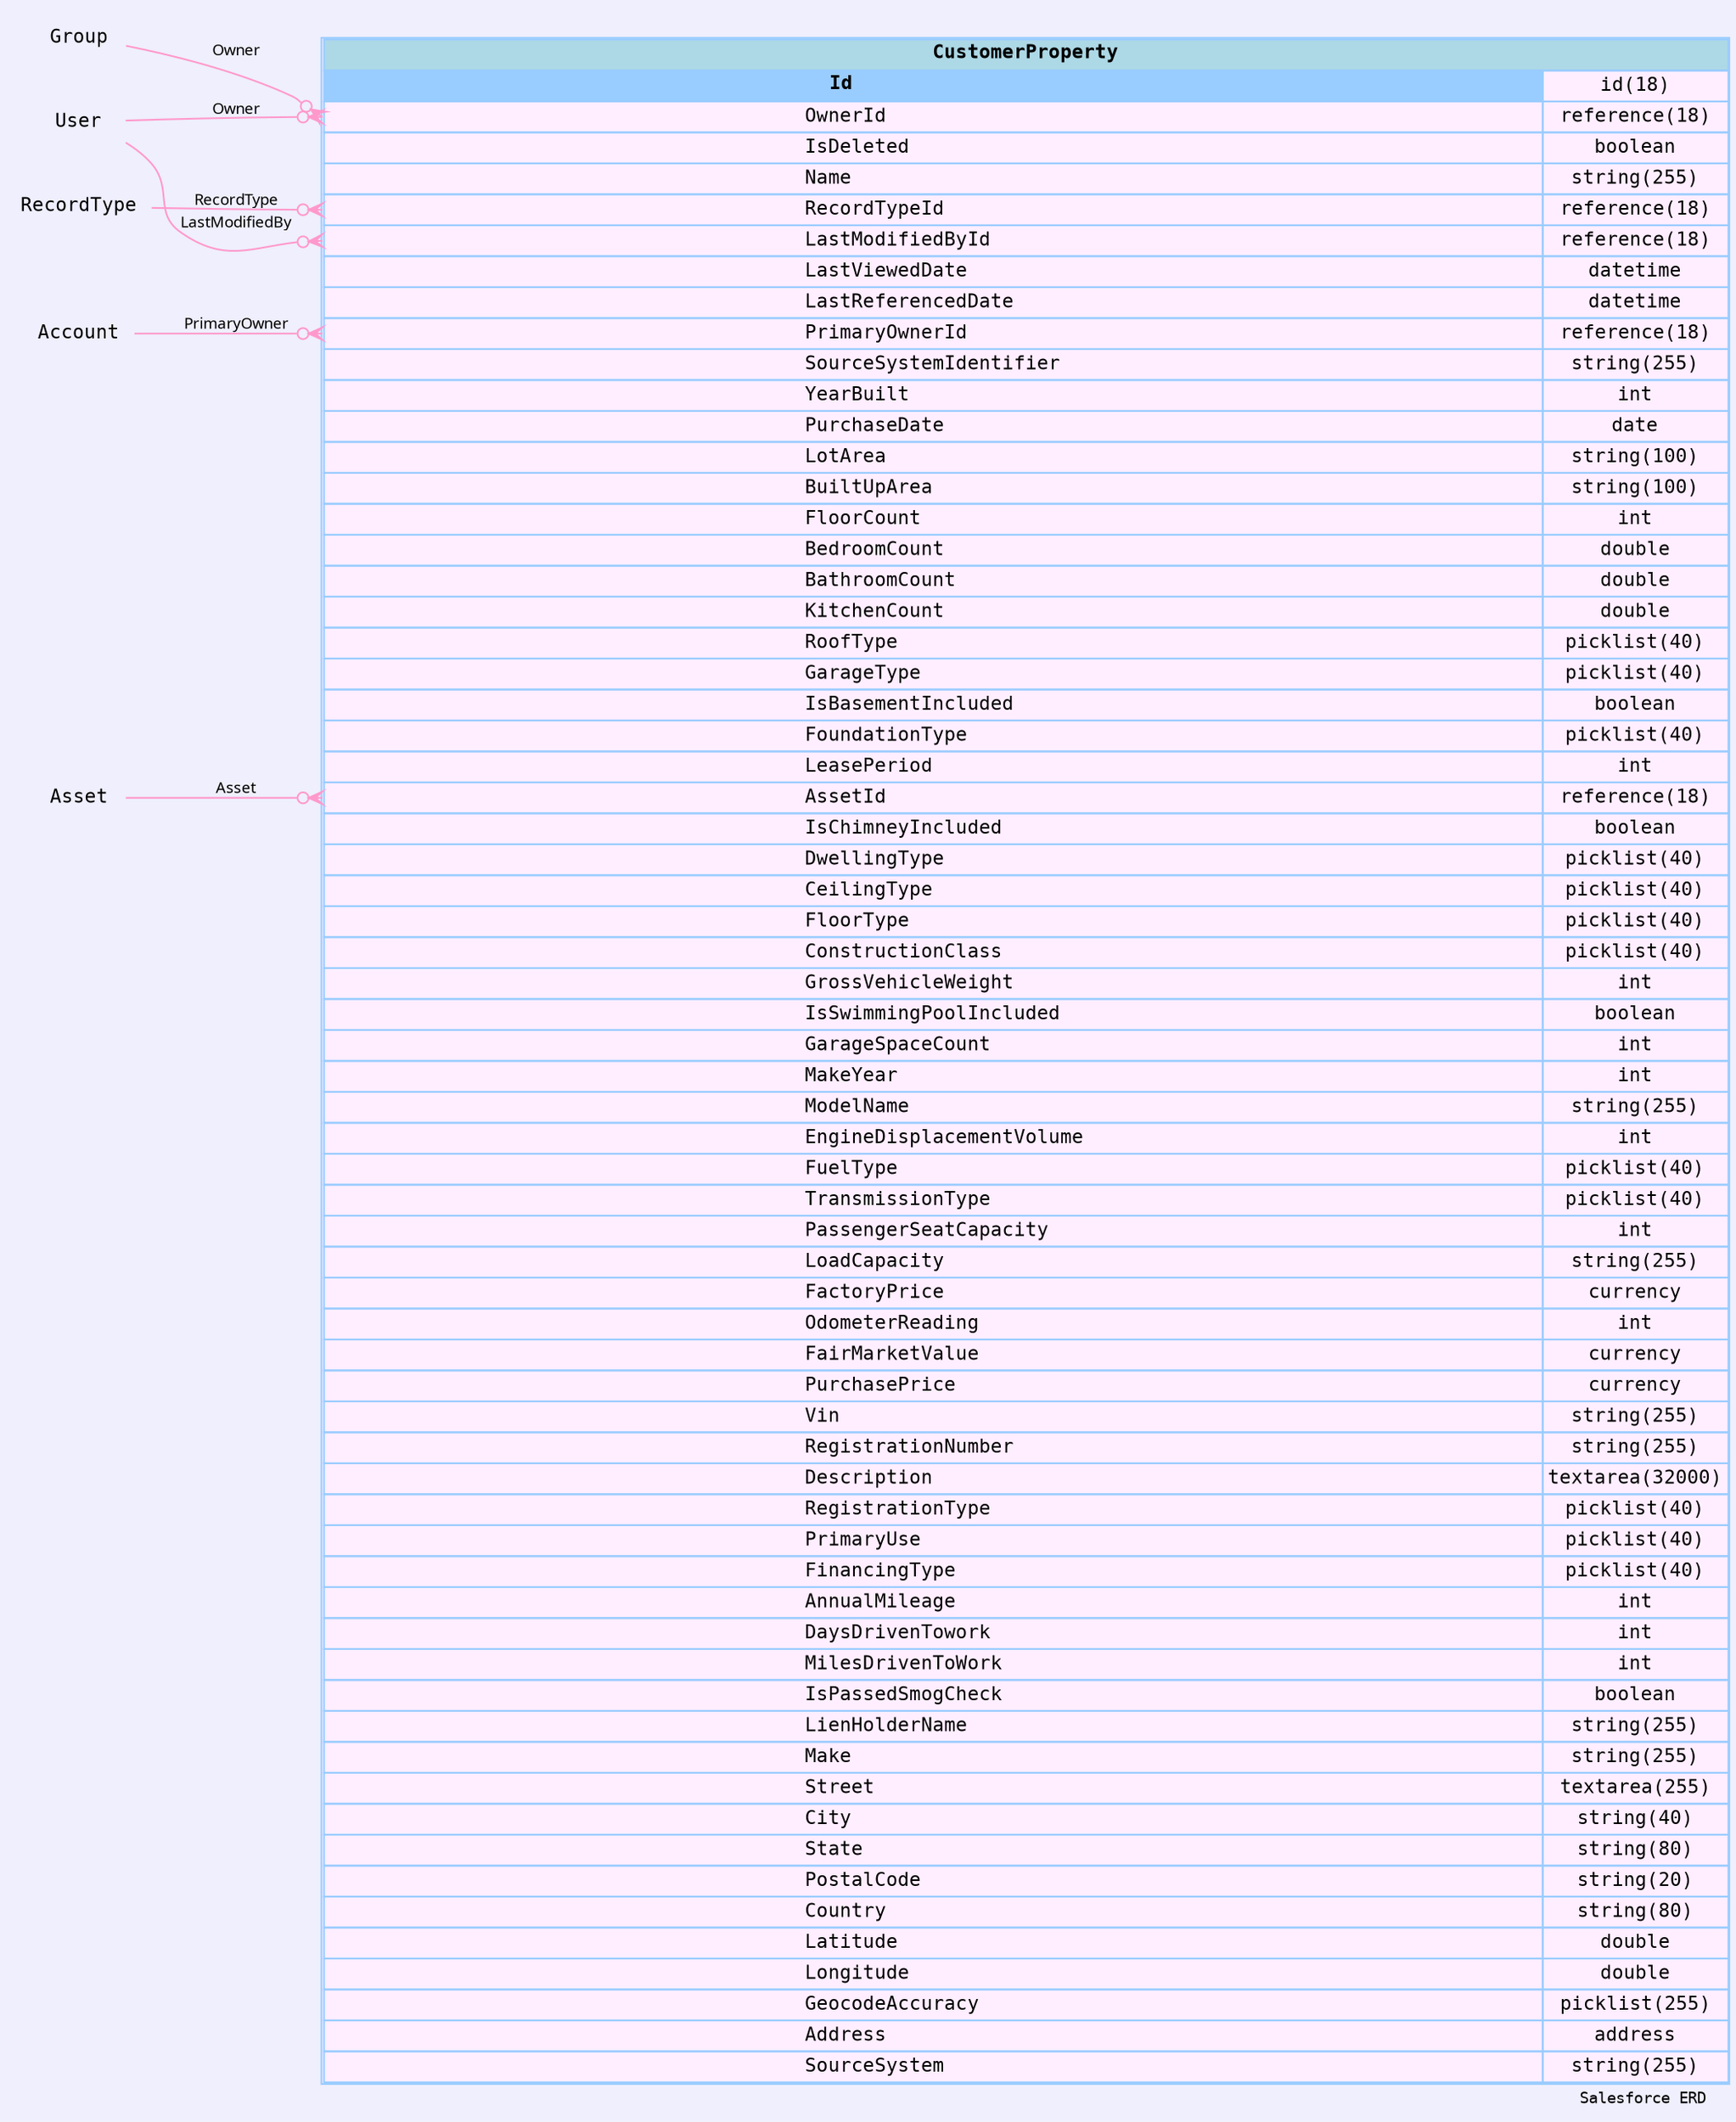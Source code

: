 
        digraph "Salesforce+ ERD" {  
            graph [  
              rankdir="RL"  
              bgcolor="#efeffd"  
              label="Salesforce ERD "  
              labeljust="r"  
              nodesep="0.18"  
              ranksep="0.46"        
              fontname="Courier"  
              fontsize="9"  
            ];  
            node [  
              fontname="Courier"  
              fontsize="11"  
              shape="plaintext"  
              color="#99ccff"  
            ];  
            edge [ arrowsize="0.8"   ];
        
            CustomerProperty [shape=none, margin=0, label=<
                <table border="1" cellborder="1" cellspacing="0" bgcolor="#ffeeff" >   
                  <tr><td colspan="3" bgcolor="lightblue"><b>CustomerProperty</b></td></tr>
             <tr>
                                        <td  bgcolor="#99ccff" port="Id" align="left">
                                           <b>Id</b>
                                        </td><td>id(18)</td></tr> <tr>
                                         <td port="OwnerId" align="left">
                                         OwnerId
                                       </td><td>reference(18)</td></tr> <tr>
                                         <td port="IsDeleted" align="left">
                                         IsDeleted
                                       </td><td>boolean</td></tr> <tr>
                                         <td port="Name" align="left">
                                         Name
                                       </td><td>string(255)</td></tr> <tr>
                                         <td port="RecordTypeId" align="left">
                                         RecordTypeId
                                       </td><td>reference(18)</td></tr> <tr>
                                         <td port="LastModifiedById" align="left">
                                         LastModifiedById
                                       </td><td>reference(18)</td></tr> <tr>
                                         <td port="LastViewedDate" align="left">
                                         LastViewedDate
                                       </td><td>datetime</td></tr> <tr>
                                         <td port="LastReferencedDate" align="left">
                                         LastReferencedDate
                                       </td><td>datetime</td></tr> <tr>
                                         <td port="PrimaryOwnerId" align="left">
                                         PrimaryOwnerId
                                       </td><td>reference(18)</td></tr> <tr>
                                         <td port="SourceSystemIdentifier" align="left">
                                         SourceSystemIdentifier
                                       </td><td>string(255)</td></tr> <tr>
                                         <td port="YearBuilt" align="left">
                                         YearBuilt
                                       </td><td>int</td></tr> <tr>
                                         <td port="PurchaseDate" align="left">
                                         PurchaseDate
                                       </td><td>date</td></tr> <tr>
                                         <td port="LotArea" align="left">
                                         LotArea
                                       </td><td>string(100)</td></tr> <tr>
                                         <td port="BuiltUpArea" align="left">
                                         BuiltUpArea
                                       </td><td>string(100)</td></tr> <tr>
                                         <td port="FloorCount" align="left">
                                         FloorCount
                                       </td><td>int</td></tr> <tr>
                                         <td port="BedroomCount" align="left">
                                         BedroomCount
                                       </td><td>double</td></tr> <tr>
                                         <td port="BathroomCount" align="left">
                                         BathroomCount
                                       </td><td>double</td></tr> <tr>
                                         <td port="KitchenCount" align="left">
                                         KitchenCount
                                       </td><td>double</td></tr> <tr>
                                         <td port="RoofType" align="left">
                                         RoofType
                                       </td><td>picklist(40)</td></tr> <tr>
                                         <td port="GarageType" align="left">
                                         GarageType
                                       </td><td>picklist(40)</td></tr> <tr>
                                         <td port="IsBasementIncluded" align="left">
                                         IsBasementIncluded
                                       </td><td>boolean</td></tr> <tr>
                                         <td port="FoundationType" align="left">
                                         FoundationType
                                       </td><td>picklist(40)</td></tr> <tr>
                                         <td port="LeasePeriod" align="left">
                                         LeasePeriod
                                       </td><td>int</td></tr> <tr>
                                         <td port="AssetId" align="left">
                                         AssetId
                                       </td><td>reference(18)</td></tr> <tr>
                                         <td port="IsChimneyIncluded" align="left">
                                         IsChimneyIncluded
                                       </td><td>boolean</td></tr> <tr>
                                         <td port="DwellingType" align="left">
                                         DwellingType
                                       </td><td>picklist(40)</td></tr> <tr>
                                         <td port="CeilingType" align="left">
                                         CeilingType
                                       </td><td>picklist(40)</td></tr> <tr>
                                         <td port="FloorType" align="left">
                                         FloorType
                                       </td><td>picklist(40)</td></tr> <tr>
                                         <td port="ConstructionClass" align="left">
                                         ConstructionClass
                                       </td><td>picklist(40)</td></tr> <tr>
                                         <td port="GrossVehicleWeight" align="left">
                                         GrossVehicleWeight
                                       </td><td>int</td></tr> <tr>
                                         <td port="IsSwimmingPoolIncluded" align="left">
                                         IsSwimmingPoolIncluded
                                       </td><td>boolean</td></tr> <tr>
                                         <td port="GarageSpaceCount" align="left">
                                         GarageSpaceCount
                                       </td><td>int</td></tr> <tr>
                                         <td port="MakeYear" align="left">
                                         MakeYear
                                       </td><td>int</td></tr> <tr>
                                         <td port="ModelName" align="left">
                                         ModelName
                                       </td><td>string(255)</td></tr> <tr>
                                         <td port="EngineDisplacementVolume" align="left">
                                         EngineDisplacementVolume
                                       </td><td>int</td></tr> <tr>
                                         <td port="FuelType" align="left">
                                         FuelType
                                       </td><td>picklist(40)</td></tr> <tr>
                                         <td port="TransmissionType" align="left">
                                         TransmissionType
                                       </td><td>picklist(40)</td></tr> <tr>
                                         <td port="PassengerSeatCapacity" align="left">
                                         PassengerSeatCapacity
                                       </td><td>int</td></tr> <tr>
                                         <td port="LoadCapacity" align="left">
                                         LoadCapacity
                                       </td><td>string(255)</td></tr> <tr>
                                         <td port="FactoryPrice" align="left">
                                         FactoryPrice
                                       </td><td>currency</td></tr> <tr>
                                         <td port="OdometerReading" align="left">
                                         OdometerReading
                                       </td><td>int</td></tr> <tr>
                                         <td port="FairMarketValue" align="left">
                                         FairMarketValue
                                       </td><td>currency</td></tr> <tr>
                                         <td port="PurchasePrice" align="left">
                                         PurchasePrice
                                       </td><td>currency</td></tr> <tr>
                                         <td port="Vin" align="left">
                                         Vin
                                       </td><td>string(255)</td></tr> <tr>
                                         <td port="RegistrationNumber" align="left">
                                         RegistrationNumber
                                       </td><td>string(255)</td></tr> <tr>
                                         <td port="Description" align="left">
                                         Description
                                       </td><td>textarea(32000)</td></tr> <tr>
                                         <td port="RegistrationType" align="left">
                                         RegistrationType
                                       </td><td>picklist(40)</td></tr> <tr>
                                         <td port="PrimaryUse" align="left">
                                         PrimaryUse
                                       </td><td>picklist(40)</td></tr> <tr>
                                         <td port="FinancingType" align="left">
                                         FinancingType
                                       </td><td>picklist(40)</td></tr> <tr>
                                         <td port="AnnualMileage" align="left">
                                         AnnualMileage
                                       </td><td>int</td></tr> <tr>
                                         <td port="DaysDrivenTowork" align="left">
                                         DaysDrivenTowork
                                       </td><td>int</td></tr> <tr>
                                         <td port="MilesDrivenToWork" align="left">
                                         MilesDrivenToWork
                                       </td><td>int</td></tr> <tr>
                                         <td port="IsPassedSmogCheck" align="left">
                                         IsPassedSmogCheck
                                       </td><td>boolean</td></tr> <tr>
                                         <td port="LienHolderName" align="left">
                                         LienHolderName
                                       </td><td>string(255)</td></tr> <tr>
                                         <td port="Make" align="left">
                                         Make
                                       </td><td>string(255)</td></tr> <tr>
                                         <td port="Street" align="left">
                                         Street
                                       </td><td>textarea(255)</td></tr> <tr>
                                         <td port="City" align="left">
                                         City
                                       </td><td>string(40)</td></tr> <tr>
                                         <td port="State" align="left">
                                         State
                                       </td><td>string(80)</td></tr> <tr>
                                         <td port="PostalCode" align="left">
                                         PostalCode
                                       </td><td>string(20)</td></tr> <tr>
                                         <td port="Country" align="left">
                                         Country
                                       </td><td>string(80)</td></tr> <tr>
                                         <td port="Latitude" align="left">
                                         Latitude
                                       </td><td>double</td></tr> <tr>
                                         <td port="Longitude" align="left">
                                         Longitude
                                       </td><td>double</td></tr> <tr>
                                         <td port="GeocodeAccuracy" align="left">
                                         GeocodeAccuracy
                                       </td><td>picklist(255)</td></tr> <tr>
                                         <td port="Address" align="left">
                                         Address
                                       </td><td>address</td></tr> <tr>
                                         <td port="SourceSystem" align="left">
                                         SourceSystem
                                       </td><td>string(255)</td></tr>            
                </table>
                >
                  URL="#"
                  tooltip=" CustomerProperty "
                ];
            
                            "CustomerProperty" : "OwnerId": w -> 
                                  "Group" : "Id" 
                                           : e 
                                          [arrowhead=none 
                                           dir=back 
                                           arrowtail=crowodot 
                                           color="#ff99cc"
                                           label="Owner"
                                           fontname="Monaco"
                                           fontsize="9"
                                          ];
                      
                            "CustomerProperty" : "OwnerId": w -> 
                                  "User" : "Id" 
                                           : e 
                                          [arrowhead=none 
                                           dir=back 
                                           arrowtail=crowodot 
                                           color="#ff99cc"
                                           label="Owner"
                                           fontname="Monaco"
                                           fontsize="9"
                                          ];
                      
                            "CustomerProperty" : "RecordTypeId": w -> 
                                  "RecordType" : "Id" 
                                           : e 
                                          [arrowhead=none 
                                           dir=back 
                                           arrowtail=crowodot 
                                           color="#ff99cc"
                                           label="RecordType"
                                           fontname="Monaco"
                                           fontsize="9"
                                          ];
                      
                            "CustomerProperty" : "LastModifiedById": w -> 
                                  "User" : "Id" 
                                           : e 
                                          [arrowhead=none 
                                           dir=back 
                                           arrowtail=crowodot 
                                           color="#ff99cc"
                                           label="LastModifiedBy"
                                           fontname="Monaco"
                                           fontsize="9"
                                          ];
                      
                            "CustomerProperty" : "PrimaryOwnerId": w -> 
                                  "Account" : "Id" 
                                           : e 
                                          [arrowhead=none 
                                           dir=back 
                                           arrowtail=crowodot 
                                           color="#ff99cc"
                                           label="PrimaryOwner"
                                           fontname="Monaco"
                                           fontsize="9"
                                          ];
                      
                            "CustomerProperty" : "AssetId": w -> 
                                  "Asset" : "Id" 
                                           : e 
                                          [arrowhead=none 
                                           dir=back 
                                           arrowtail=crowodot 
                                           color="#ff99cc"
                                           label="Asset"
                                           fontname="Monaco"
                                           fontsize="9"
                                          ];
                      }